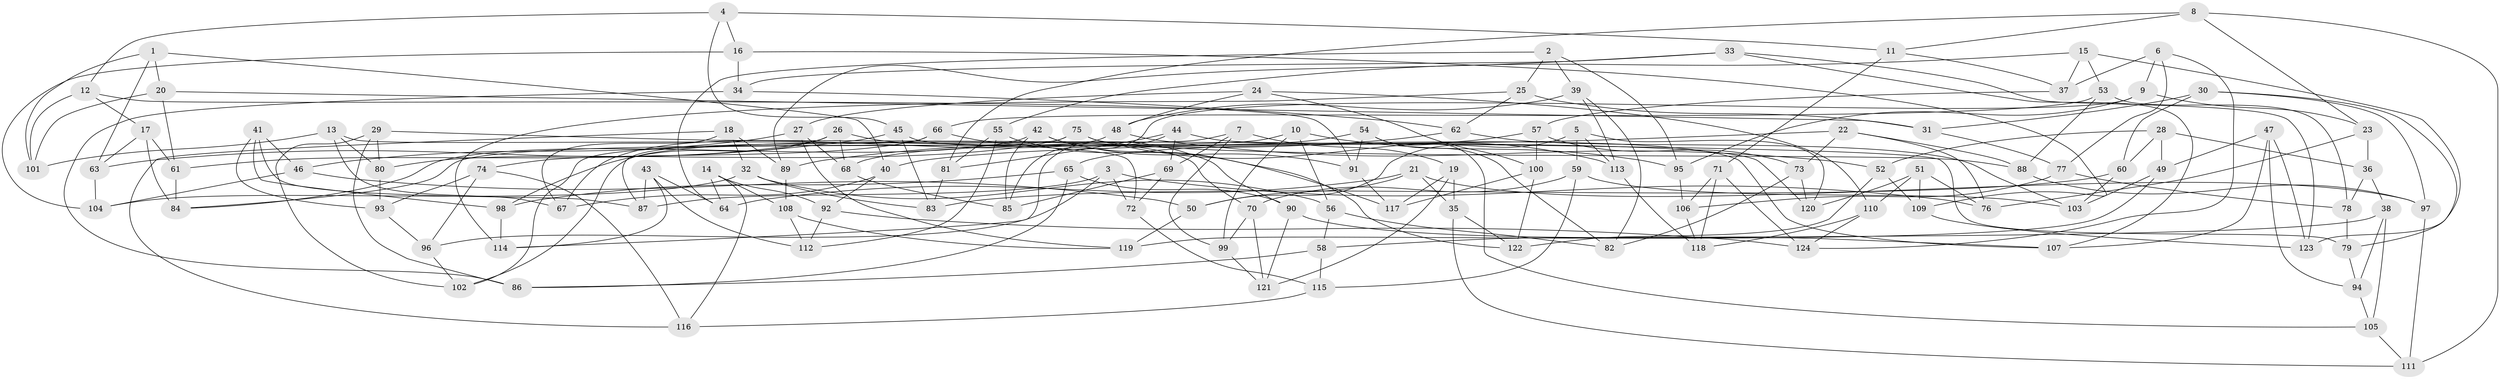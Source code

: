// Generated by graph-tools (version 1.1) at 2025/16/03/09/25 04:16:39]
// undirected, 124 vertices, 248 edges
graph export_dot {
graph [start="1"]
  node [color=gray90,style=filled];
  1;
  2;
  3;
  4;
  5;
  6;
  7;
  8;
  9;
  10;
  11;
  12;
  13;
  14;
  15;
  16;
  17;
  18;
  19;
  20;
  21;
  22;
  23;
  24;
  25;
  26;
  27;
  28;
  29;
  30;
  31;
  32;
  33;
  34;
  35;
  36;
  37;
  38;
  39;
  40;
  41;
  42;
  43;
  44;
  45;
  46;
  47;
  48;
  49;
  50;
  51;
  52;
  53;
  54;
  55;
  56;
  57;
  58;
  59;
  60;
  61;
  62;
  63;
  64;
  65;
  66;
  67;
  68;
  69;
  70;
  71;
  72;
  73;
  74;
  75;
  76;
  77;
  78;
  79;
  80;
  81;
  82;
  83;
  84;
  85;
  86;
  87;
  88;
  89;
  90;
  91;
  92;
  93;
  94;
  95;
  96;
  97;
  98;
  99;
  100;
  101;
  102;
  103;
  104;
  105;
  106;
  107;
  108;
  109;
  110;
  111;
  112;
  113;
  114;
  115;
  116;
  117;
  118;
  119;
  120;
  121;
  122;
  123;
  124;
  1 -- 63;
  1 -- 20;
  1 -- 40;
  1 -- 101;
  2 -- 95;
  2 -- 64;
  2 -- 25;
  2 -- 39;
  3 -- 96;
  3 -- 72;
  3 -- 87;
  3 -- 76;
  4 -- 16;
  4 -- 11;
  4 -- 45;
  4 -- 12;
  5 -- 50;
  5 -- 59;
  5 -- 120;
  5 -- 113;
  6 -- 77;
  6 -- 37;
  6 -- 9;
  6 -- 124;
  7 -- 102;
  7 -- 99;
  7 -- 69;
  7 -- 19;
  8 -- 23;
  8 -- 81;
  8 -- 111;
  8 -- 11;
  9 -- 85;
  9 -- 95;
  9 -- 23;
  10 -- 56;
  10 -- 95;
  10 -- 99;
  10 -- 84;
  11 -- 71;
  11 -- 37;
  12 -- 17;
  12 -- 101;
  12 -- 91;
  13 -- 101;
  13 -- 67;
  13 -- 80;
  13 -- 72;
  14 -- 108;
  14 -- 116;
  14 -- 64;
  14 -- 92;
  15 -- 123;
  15 -- 53;
  15 -- 55;
  15 -- 37;
  16 -- 109;
  16 -- 104;
  16 -- 34;
  17 -- 61;
  17 -- 63;
  17 -- 84;
  18 -- 32;
  18 -- 89;
  18 -- 67;
  18 -- 116;
  19 -- 35;
  19 -- 117;
  19 -- 121;
  20 -- 61;
  20 -- 101;
  20 -- 31;
  21 -- 64;
  21 -- 50;
  21 -- 35;
  21 -- 97;
  22 -- 76;
  22 -- 40;
  22 -- 73;
  22 -- 88;
  23 -- 76;
  23 -- 36;
  24 -- 100;
  24 -- 110;
  24 -- 27;
  24 -- 48;
  25 -- 31;
  25 -- 62;
  25 -- 114;
  26 -- 61;
  26 -- 68;
  26 -- 70;
  26 -- 98;
  27 -- 46;
  27 -- 68;
  27 -- 119;
  28 -- 49;
  28 -- 36;
  28 -- 60;
  28 -- 52;
  29 -- 102;
  29 -- 79;
  29 -- 80;
  29 -- 86;
  30 -- 31;
  30 -- 60;
  30 -- 97;
  30 -- 79;
  31 -- 77;
  32 -- 83;
  32 -- 104;
  32 -- 56;
  33 -- 89;
  33 -- 107;
  33 -- 123;
  33 -- 34;
  34 -- 86;
  34 -- 62;
  35 -- 122;
  35 -- 111;
  36 -- 38;
  36 -- 78;
  37 -- 57;
  38 -- 58;
  38 -- 94;
  38 -- 105;
  39 -- 113;
  39 -- 48;
  39 -- 82;
  40 -- 67;
  40 -- 92;
  41 -- 87;
  41 -- 46;
  41 -- 98;
  41 -- 93;
  42 -- 122;
  42 -- 84;
  42 -- 85;
  42 -- 91;
  43 -- 112;
  43 -- 114;
  43 -- 64;
  43 -- 87;
  44 -- 120;
  44 -- 81;
  44 -- 69;
  44 -- 114;
  45 -- 83;
  45 -- 107;
  45 -- 63;
  46 -- 104;
  46 -- 50;
  47 -- 107;
  47 -- 123;
  47 -- 94;
  47 -- 49;
  48 -- 67;
  48 -- 52;
  49 -- 119;
  49 -- 103;
  50 -- 119;
  51 -- 76;
  51 -- 110;
  51 -- 109;
  51 -- 120;
  52 -- 122;
  52 -- 109;
  53 -- 88;
  53 -- 78;
  53 -- 66;
  54 -- 91;
  54 -- 68;
  54 -- 105;
  54 -- 82;
  55 -- 81;
  55 -- 112;
  55 -- 117;
  56 -- 82;
  56 -- 58;
  57 -- 100;
  57 -- 65;
  57 -- 73;
  58 -- 115;
  58 -- 86;
  59 -- 103;
  59 -- 115;
  59 -- 70;
  60 -- 103;
  60 -- 83;
  61 -- 84;
  62 -- 103;
  62 -- 89;
  63 -- 104;
  65 -- 98;
  65 -- 86;
  65 -- 90;
  66 -- 90;
  66 -- 74;
  66 -- 87;
  68 -- 85;
  69 -- 72;
  69 -- 85;
  70 -- 99;
  70 -- 121;
  71 -- 118;
  71 -- 124;
  71 -- 106;
  72 -- 115;
  73 -- 120;
  73 -- 82;
  74 -- 116;
  74 -- 96;
  74 -- 93;
  75 -- 113;
  75 -- 88;
  75 -- 102;
  75 -- 80;
  77 -- 78;
  77 -- 106;
  78 -- 79;
  79 -- 94;
  80 -- 93;
  81 -- 83;
  88 -- 97;
  89 -- 108;
  90 -- 107;
  90 -- 121;
  91 -- 117;
  92 -- 112;
  92 -- 124;
  93 -- 96;
  94 -- 105;
  95 -- 106;
  96 -- 102;
  97 -- 111;
  98 -- 114;
  99 -- 121;
  100 -- 122;
  100 -- 117;
  105 -- 111;
  106 -- 118;
  108 -- 112;
  108 -- 119;
  109 -- 123;
  110 -- 124;
  110 -- 118;
  113 -- 118;
  115 -- 116;
}
